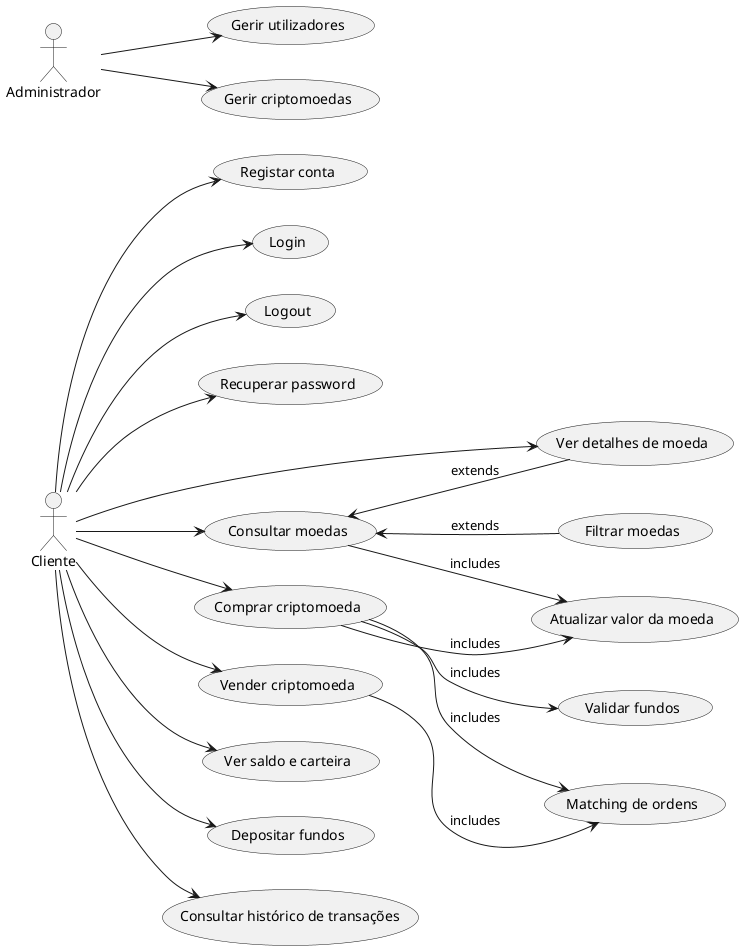 @startuml eCaseDiagram
left to right direction

' Atores
actor Cliente
actor Administrador

' Casos de o do Cliente
Cliente --> (Registar conta)
Cliente --> (Login)
Cliente --> (Logout)
Cliente --> (Recuperar password)
Cliente --> (Consultar moedas)
Cliente --> (Ver detalhes de moeda)

Cliente --> (Ver saldo e carteira)
Cliente --> (Depositar fundos)
Cliente --> (Comprar criptomoeda)
Cliente --> (Vender criptomoeda)
Cliente --> (Consultar histórico de transações)


' Casos de o do Administrador
Administrador --> (Gerir utilizadores)
Administrador --> (Gerir criptomoedas)



' Relações internas
(Comprar criptomoeda) --> (Validar fundos) : includes
(Comprar criptomoeda) --> (Matching de ordens) : includes
(Vender criptomoeda) --> (Matching de ordens) : includes
(Consultar moedas) <-- (Filtrar moedas) : extends
(Consultar moedas) <-- (Ver detalhes de moeda) : extends
(Comprar criptomoeda) --> (Atualizar valor da moeda) : includes
(Consultar moedas) --> (Atualizar valor da moeda) : includes

@enduml

